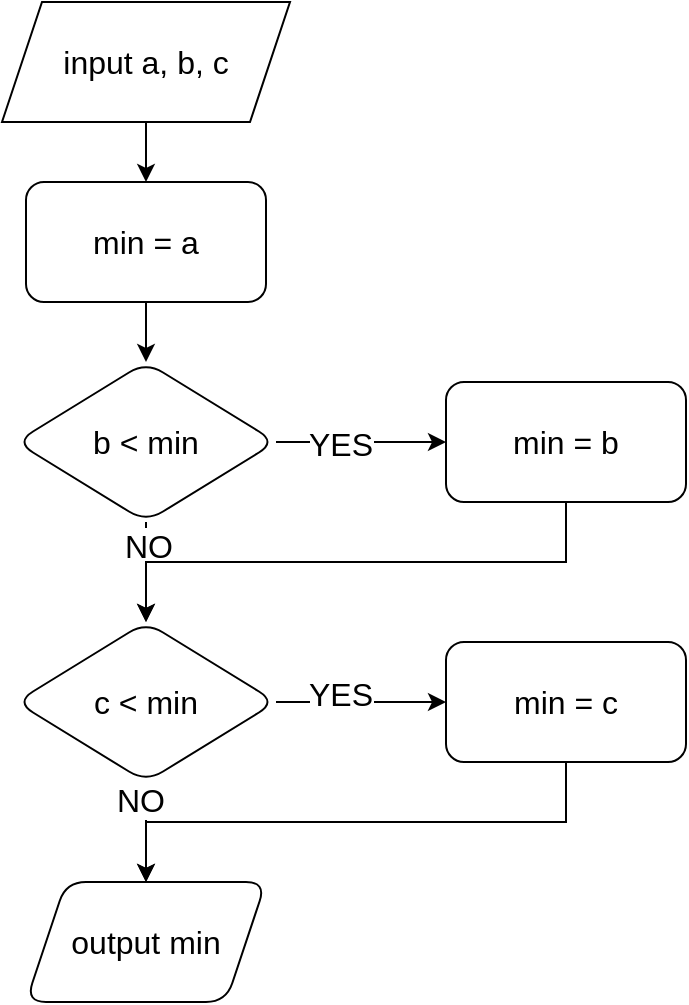 <mxfile version="24.0.2" type="device">
  <diagram name="페이지-1" id="djlGuAK5ZAGySKCyIh6O">
    <mxGraphModel dx="1434" dy="780" grid="1" gridSize="16" guides="1" tooltips="1" connect="1" arrows="1" fold="1" page="1" pageScale="1" pageWidth="827" pageHeight="1169" math="0" shadow="0">
      <root>
        <mxCell id="0" />
        <mxCell id="1" parent="0" />
        <mxCell id="TI90xDr4-BYLBOiwkyan-3" value="" style="edgeStyle=orthogonalEdgeStyle;rounded=0;orthogonalLoop=1;jettySize=auto;html=1;fontSize=16;" edge="1" parent="1" source="TI90xDr4-BYLBOiwkyan-1" target="TI90xDr4-BYLBOiwkyan-2">
          <mxGeometry relative="1" as="geometry" />
        </mxCell>
        <mxCell id="TI90xDr4-BYLBOiwkyan-1" value="input a, b, c" style="shape=parallelogram;perimeter=parallelogramPerimeter;whiteSpace=wrap;html=1;fixedSize=1;fontSize=16;" vertex="1" parent="1">
          <mxGeometry x="342" y="50" width="144" height="60" as="geometry" />
        </mxCell>
        <mxCell id="TI90xDr4-BYLBOiwkyan-5" value="" style="edgeStyle=orthogonalEdgeStyle;rounded=0;orthogonalLoop=1;jettySize=auto;html=1;fontSize=16;" edge="1" parent="1" source="TI90xDr4-BYLBOiwkyan-2" target="TI90xDr4-BYLBOiwkyan-4">
          <mxGeometry relative="1" as="geometry" />
        </mxCell>
        <mxCell id="TI90xDr4-BYLBOiwkyan-2" value="min = a" style="rounded=1;whiteSpace=wrap;html=1;fontSize=16;" vertex="1" parent="1">
          <mxGeometry x="354" y="140" width="120" height="60" as="geometry" />
        </mxCell>
        <mxCell id="TI90xDr4-BYLBOiwkyan-7" value="" style="edgeStyle=orthogonalEdgeStyle;rounded=0;orthogonalLoop=1;jettySize=auto;html=1;fontSize=16;" edge="1" parent="1" source="TI90xDr4-BYLBOiwkyan-4" target="TI90xDr4-BYLBOiwkyan-6">
          <mxGeometry relative="1" as="geometry" />
        </mxCell>
        <mxCell id="TI90xDr4-BYLBOiwkyan-8" value="YES" style="edgeLabel;html=1;align=center;verticalAlign=middle;resizable=0;points=[];fontSize=16;" vertex="1" connectable="0" parent="TI90xDr4-BYLBOiwkyan-7">
          <mxGeometry x="-0.247" y="-1" relative="1" as="geometry">
            <mxPoint as="offset" />
          </mxGeometry>
        </mxCell>
        <mxCell id="TI90xDr4-BYLBOiwkyan-10" value="" style="edgeStyle=orthogonalEdgeStyle;rounded=0;orthogonalLoop=1;jettySize=auto;html=1;fontSize=16;" edge="1" parent="1" source="TI90xDr4-BYLBOiwkyan-4" target="TI90xDr4-BYLBOiwkyan-9">
          <mxGeometry relative="1" as="geometry" />
        </mxCell>
        <mxCell id="TI90xDr4-BYLBOiwkyan-12" value="NO" style="edgeLabel;html=1;align=center;verticalAlign=middle;resizable=0;points=[];fontSize=16;" vertex="1" connectable="0" parent="TI90xDr4-BYLBOiwkyan-10">
          <mxGeometry x="-0.52" y="1" relative="1" as="geometry">
            <mxPoint as="offset" />
          </mxGeometry>
        </mxCell>
        <mxCell id="TI90xDr4-BYLBOiwkyan-4" value="b &amp;lt; min" style="rhombus;whiteSpace=wrap;html=1;rounded=1;fontSize=16;" vertex="1" parent="1">
          <mxGeometry x="349" y="230" width="130" height="80" as="geometry" />
        </mxCell>
        <mxCell id="TI90xDr4-BYLBOiwkyan-11" style="edgeStyle=orthogonalEdgeStyle;rounded=0;orthogonalLoop=1;jettySize=auto;html=1;exitX=0.5;exitY=1;exitDx=0;exitDy=0;fontSize=16;" edge="1" parent="1" source="TI90xDr4-BYLBOiwkyan-6" target="TI90xDr4-BYLBOiwkyan-9">
          <mxGeometry relative="1" as="geometry" />
        </mxCell>
        <mxCell id="TI90xDr4-BYLBOiwkyan-6" value="min = b" style="whiteSpace=wrap;html=1;rounded=1;fontSize=16;" vertex="1" parent="1">
          <mxGeometry x="564" y="240" width="120" height="60" as="geometry" />
        </mxCell>
        <mxCell id="TI90xDr4-BYLBOiwkyan-14" value="" style="edgeStyle=orthogonalEdgeStyle;rounded=0;orthogonalLoop=1;jettySize=auto;html=1;fontSize=16;" edge="1" parent="1" source="TI90xDr4-BYLBOiwkyan-9" target="TI90xDr4-BYLBOiwkyan-13">
          <mxGeometry relative="1" as="geometry" />
        </mxCell>
        <mxCell id="TI90xDr4-BYLBOiwkyan-17" value="YES" style="edgeLabel;html=1;align=center;verticalAlign=middle;resizable=0;points=[];fontSize=16;" vertex="1" connectable="0" parent="TI90xDr4-BYLBOiwkyan-14">
          <mxGeometry x="-0.247" y="4" relative="1" as="geometry">
            <mxPoint as="offset" />
          </mxGeometry>
        </mxCell>
        <mxCell id="TI90xDr4-BYLBOiwkyan-16" value="" style="edgeStyle=orthogonalEdgeStyle;rounded=0;orthogonalLoop=1;jettySize=auto;html=1;fontSize=16;" edge="1" parent="1" source="TI90xDr4-BYLBOiwkyan-9" target="TI90xDr4-BYLBOiwkyan-15">
          <mxGeometry relative="1" as="geometry" />
        </mxCell>
        <mxCell id="TI90xDr4-BYLBOiwkyan-19" value="NO" style="edgeLabel;html=1;align=center;verticalAlign=middle;resizable=0;points=[];fontSize=16;" vertex="1" connectable="0" parent="TI90xDr4-BYLBOiwkyan-16">
          <mxGeometry x="-0.64" y="-3" relative="1" as="geometry">
            <mxPoint as="offset" />
          </mxGeometry>
        </mxCell>
        <mxCell id="TI90xDr4-BYLBOiwkyan-9" value="c &amp;lt; min" style="rhombus;whiteSpace=wrap;html=1;rounded=1;fontSize=16;" vertex="1" parent="1">
          <mxGeometry x="349" y="360" width="130" height="80" as="geometry" />
        </mxCell>
        <mxCell id="TI90xDr4-BYLBOiwkyan-18" style="edgeStyle=orthogonalEdgeStyle;rounded=0;orthogonalLoop=1;jettySize=auto;html=1;exitX=0.5;exitY=1;exitDx=0;exitDy=0;entryX=0.5;entryY=0;entryDx=0;entryDy=0;fontSize=16;" edge="1" parent="1" source="TI90xDr4-BYLBOiwkyan-13" target="TI90xDr4-BYLBOiwkyan-15">
          <mxGeometry relative="1" as="geometry" />
        </mxCell>
        <mxCell id="TI90xDr4-BYLBOiwkyan-13" value="min = c" style="whiteSpace=wrap;html=1;rounded=1;fontSize=16;" vertex="1" parent="1">
          <mxGeometry x="564" y="370" width="120" height="60" as="geometry" />
        </mxCell>
        <mxCell id="TI90xDr4-BYLBOiwkyan-15" value="output min" style="shape=parallelogram;perimeter=parallelogramPerimeter;whiteSpace=wrap;html=1;fixedSize=1;rounded=1;fontSize=16;" vertex="1" parent="1">
          <mxGeometry x="354" y="490" width="120" height="60" as="geometry" />
        </mxCell>
      </root>
    </mxGraphModel>
  </diagram>
</mxfile>
